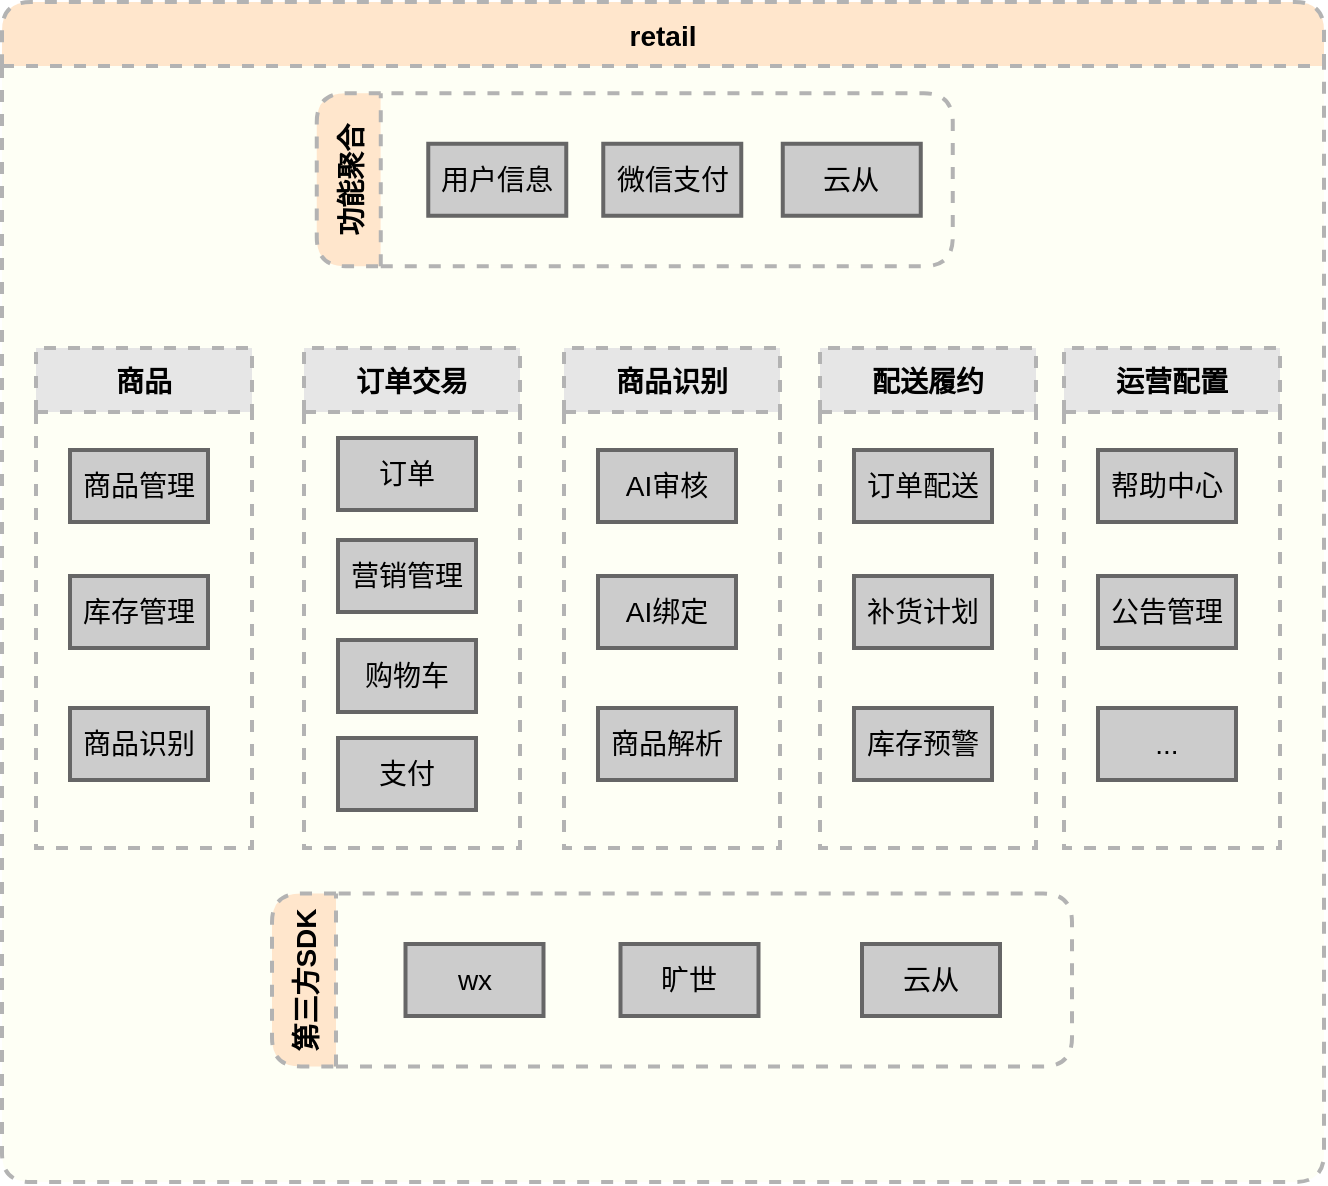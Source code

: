 <mxfile version="16.1.2" type="device"><diagram id="VrUv0Kd9cC8QeqFr8kC0" name="第 1 页"><mxGraphModel dx="1422" dy="865" grid="1" gridSize="10" guides="1" tooltips="1" connect="1" arrows="1" fold="1" page="1" pageScale="1" pageWidth="827" pageHeight="1169" math="0" shadow="0"><root><mxCell id="0"/><mxCell id="1" parent="0"/><mxCell id="9irc94KzS-rStCo5UHqg-1" value="retail" style="swimlane;shadow=0;glass=0;fontSize=14;strokeColor=#B3B3B3;strokeWidth=2;fillColor=#FFE6CC;gradientColor=none;startSize=32;swimlaneFillColor=#FEFFF5;rounded=1;dashed=1;" vertex="1" parent="1"><mxGeometry x="79" y="150" width="661" height="590" as="geometry"/></mxCell><mxCell id="9irc94KzS-rStCo5UHqg-17" value="商品" style="swimlane;shadow=0;glass=0;fontSize=14;strokeColor=#B3B3B3;strokeWidth=2;fillColor=#E6E6E6;gradientColor=none;startSize=32;rounded=0;dashed=1;" vertex="1" parent="9irc94KzS-rStCo5UHqg-1"><mxGeometry x="17" y="173" width="108" height="250" as="geometry"/></mxCell><mxCell id="9irc94KzS-rStCo5UHqg-18" value="商品管理" style="rounded=0;whiteSpace=wrap;html=1;fontSize=14;strokeColor=#666666;strokeWidth=2;fillColor=#CCCCCC;" vertex="1" parent="9irc94KzS-rStCo5UHqg-17"><mxGeometry x="17" y="51" width="69" height="36" as="geometry"/></mxCell><mxCell id="9irc94KzS-rStCo5UHqg-19" value="库存管理" style="rounded=0;whiteSpace=wrap;html=1;fontSize=14;strokeColor=#666666;strokeWidth=2;fillColor=#CCCCCC;" vertex="1" parent="9irc94KzS-rStCo5UHqg-17"><mxGeometry x="17" y="114" width="69" height="36" as="geometry"/></mxCell><mxCell id="9irc94KzS-rStCo5UHqg-20" value="商品识别" style="rounded=0;whiteSpace=wrap;html=1;fontSize=14;strokeColor=#666666;strokeWidth=2;fillColor=#CCCCCC;" vertex="1" parent="9irc94KzS-rStCo5UHqg-17"><mxGeometry x="17" y="180" width="69" height="36" as="geometry"/></mxCell><mxCell id="9irc94KzS-rStCo5UHqg-21" value="订单交易" style="swimlane;shadow=0;glass=0;fontSize=14;strokeColor=#B3B3B3;strokeWidth=2;fillColor=#E6E6E6;gradientColor=none;startSize=32;rounded=0;dashed=1;" vertex="1" parent="9irc94KzS-rStCo5UHqg-1"><mxGeometry x="151" y="173" width="108" height="250" as="geometry"/></mxCell><mxCell id="9irc94KzS-rStCo5UHqg-22" value="订单" style="rounded=0;whiteSpace=wrap;html=1;fontSize=14;strokeColor=#666666;strokeWidth=2;fillColor=#CCCCCC;" vertex="1" parent="9irc94KzS-rStCo5UHqg-21"><mxGeometry x="17" y="45" width="69" height="36" as="geometry"/></mxCell><mxCell id="9irc94KzS-rStCo5UHqg-23" value="营销管理" style="rounded=0;whiteSpace=wrap;html=1;fontSize=14;strokeColor=#666666;strokeWidth=2;fillColor=#CCCCCC;" vertex="1" parent="9irc94KzS-rStCo5UHqg-21"><mxGeometry x="17" y="96" width="69" height="36" as="geometry"/></mxCell><mxCell id="9irc94KzS-rStCo5UHqg-24" value="购物车" style="rounded=0;whiteSpace=wrap;html=1;fontSize=14;strokeColor=#666666;strokeWidth=2;fillColor=#CCCCCC;" vertex="1" parent="9irc94KzS-rStCo5UHqg-21"><mxGeometry x="17" y="146" width="69" height="36" as="geometry"/></mxCell><mxCell id="9irc94KzS-rStCo5UHqg-66" value="支付" style="rounded=0;whiteSpace=wrap;html=1;fontSize=14;strokeColor=#666666;strokeWidth=2;fillColor=#CCCCCC;" vertex="1" parent="9irc94KzS-rStCo5UHqg-21"><mxGeometry x="17" y="195" width="69" height="36" as="geometry"/></mxCell><mxCell id="9irc94KzS-rStCo5UHqg-25" value="商品识别" style="swimlane;shadow=0;glass=0;fontSize=14;strokeColor=#B3B3B3;strokeWidth=2;fillColor=#E6E6E6;gradientColor=none;startSize=32;rounded=0;dashed=1;" vertex="1" parent="9irc94KzS-rStCo5UHqg-1"><mxGeometry x="281" y="173" width="108" height="250" as="geometry"/></mxCell><mxCell id="9irc94KzS-rStCo5UHqg-26" value="AI审核" style="rounded=0;whiteSpace=wrap;html=1;fontSize=14;strokeColor=#666666;strokeWidth=2;fillColor=#CCCCCC;" vertex="1" parent="9irc94KzS-rStCo5UHqg-25"><mxGeometry x="17" y="51" width="69" height="36" as="geometry"/></mxCell><mxCell id="9irc94KzS-rStCo5UHqg-27" value="AI绑定" style="rounded=0;whiteSpace=wrap;html=1;fontSize=14;strokeColor=#666666;strokeWidth=2;fillColor=#CCCCCC;" vertex="1" parent="9irc94KzS-rStCo5UHqg-25"><mxGeometry x="17" y="114" width="69" height="36" as="geometry"/></mxCell><mxCell id="9irc94KzS-rStCo5UHqg-28" value="商品解析" style="rounded=0;whiteSpace=wrap;html=1;fontSize=14;strokeColor=#666666;strokeWidth=2;fillColor=#CCCCCC;" vertex="1" parent="9irc94KzS-rStCo5UHqg-25"><mxGeometry x="17" y="180" width="69" height="36" as="geometry"/></mxCell><mxCell id="9irc94KzS-rStCo5UHqg-29" value="第三方SDK" style="swimlane;shadow=0;glass=0;fontSize=14;strokeColor=#B3B3B3;strokeWidth=2;fillColor=#FFE6CC;gradientColor=none;startSize=32;swimlaneFillColor=#FEFFF5;rounded=1;dashed=1;rotation=-90;horizontal=1;verticalAlign=middle;labelPosition=center;verticalLabelPosition=middle;align=center;" vertex="1" parent="9irc94KzS-rStCo5UHqg-1"><mxGeometry x="291.75" y="289" width="86.5" height="400" as="geometry"/></mxCell><mxCell id="9irc94KzS-rStCo5UHqg-45" value="wx" style="rounded=0;whiteSpace=wrap;html=1;fontSize=14;strokeColor=#666666;strokeWidth=2;fillColor=#CCCCCC;" vertex="1" parent="9irc94KzS-rStCo5UHqg-29"><mxGeometry x="-90" y="182" width="69" height="36" as="geometry"/></mxCell><mxCell id="9irc94KzS-rStCo5UHqg-46" value="云从" style="rounded=0;whiteSpace=wrap;html=1;fontSize=14;strokeColor=#666666;strokeWidth=2;fillColor=#CCCCCC;" vertex="1" parent="9irc94KzS-rStCo5UHqg-29"><mxGeometry x="138.25" y="182" width="69" height="36" as="geometry"/></mxCell><mxCell id="9irc94KzS-rStCo5UHqg-50" value="旷世" style="rounded=0;whiteSpace=wrap;html=1;fontSize=14;strokeColor=#666666;strokeWidth=2;fillColor=#CCCCCC;" vertex="1" parent="9irc94KzS-rStCo5UHqg-29"><mxGeometry x="17.5" y="182" width="69" height="36" as="geometry"/></mxCell><mxCell id="9irc94KzS-rStCo5UHqg-51" value="配送履约" style="swimlane;shadow=0;glass=0;fontSize=14;strokeColor=#B3B3B3;strokeWidth=2;fillColor=#E6E6E6;gradientColor=none;startSize=32;rounded=0;dashed=1;" vertex="1" parent="9irc94KzS-rStCo5UHqg-1"><mxGeometry x="409" y="173" width="108" height="250" as="geometry"/></mxCell><mxCell id="9irc94KzS-rStCo5UHqg-52" value="订单配送" style="rounded=0;whiteSpace=wrap;html=1;fontSize=14;strokeColor=#666666;strokeWidth=2;fillColor=#CCCCCC;" vertex="1" parent="9irc94KzS-rStCo5UHqg-51"><mxGeometry x="17" y="51" width="69" height="36" as="geometry"/></mxCell><mxCell id="9irc94KzS-rStCo5UHqg-53" value="补货计划" style="rounded=0;whiteSpace=wrap;html=1;fontSize=14;strokeColor=#666666;strokeWidth=2;fillColor=#CCCCCC;" vertex="1" parent="9irc94KzS-rStCo5UHqg-51"><mxGeometry x="17" y="114" width="69" height="36" as="geometry"/></mxCell><mxCell id="9irc94KzS-rStCo5UHqg-54" value="库存预警" style="rounded=0;whiteSpace=wrap;html=1;fontSize=14;strokeColor=#666666;strokeWidth=2;fillColor=#CCCCCC;" vertex="1" parent="9irc94KzS-rStCo5UHqg-51"><mxGeometry x="17" y="180" width="69" height="36" as="geometry"/></mxCell><mxCell id="9irc94KzS-rStCo5UHqg-62" value="运营配置" style="swimlane;shadow=0;glass=0;fontSize=14;strokeColor=#B3B3B3;strokeWidth=2;fillColor=#E6E6E6;gradientColor=none;startSize=32;rounded=0;dashed=1;" vertex="1" parent="9irc94KzS-rStCo5UHqg-1"><mxGeometry x="531" y="173" width="108" height="250" as="geometry"/></mxCell><mxCell id="9irc94KzS-rStCo5UHqg-63" value="帮助中心" style="rounded=0;whiteSpace=wrap;html=1;fontSize=14;strokeColor=#666666;strokeWidth=2;fillColor=#CCCCCC;" vertex="1" parent="9irc94KzS-rStCo5UHqg-62"><mxGeometry x="17" y="51" width="69" height="36" as="geometry"/></mxCell><mxCell id="9irc94KzS-rStCo5UHqg-64" value="公告管理" style="rounded=0;whiteSpace=wrap;html=1;fontSize=14;strokeColor=#666666;strokeWidth=2;fillColor=#CCCCCC;" vertex="1" parent="9irc94KzS-rStCo5UHqg-62"><mxGeometry x="17" y="114" width="69" height="36" as="geometry"/></mxCell><mxCell id="9irc94KzS-rStCo5UHqg-65" value="..." style="rounded=0;whiteSpace=wrap;html=1;fontSize=14;strokeColor=#666666;strokeWidth=2;fillColor=#CCCCCC;" vertex="1" parent="9irc94KzS-rStCo5UHqg-62"><mxGeometry x="17" y="180" width="69" height="36" as="geometry"/></mxCell><mxCell id="9irc94KzS-rStCo5UHqg-55" value="功能聚合" style="swimlane;shadow=0;glass=0;fontSize=14;strokeColor=#B3B3B3;strokeWidth=2;fillColor=#FFE6CC;gradientColor=none;startSize=32;swimlaneFillColor=#FEFFF5;rounded=1;dashed=1;rotation=-90;horizontal=1;verticalAlign=middle;labelPosition=center;verticalLabelPosition=middle;align=center;" vertex="1" parent="9irc94KzS-rStCo5UHqg-1"><mxGeometry x="273.13" y="-70.12" width="86.5" height="318" as="geometry"/></mxCell><mxCell id="9irc94KzS-rStCo5UHqg-56" value="用户信息" style="rounded=0;whiteSpace=wrap;html=1;fontSize=14;strokeColor=#666666;strokeWidth=2;fillColor=#CCCCCC;" vertex="1" parent="9irc94KzS-rStCo5UHqg-55"><mxGeometry x="-60" y="141" width="69" height="36" as="geometry"/></mxCell><mxCell id="9irc94KzS-rStCo5UHqg-57" value="云从" style="rounded=0;whiteSpace=wrap;html=1;fontSize=14;strokeColor=#666666;strokeWidth=2;fillColor=#CCCCCC;" vertex="1" parent="9irc94KzS-rStCo5UHqg-55"><mxGeometry x="117.25" y="141" width="69" height="36" as="geometry"/></mxCell><mxCell id="9irc94KzS-rStCo5UHqg-58" value="微信支付" style="rounded=0;whiteSpace=wrap;html=1;fontSize=14;strokeColor=#666666;strokeWidth=2;fillColor=#CCCCCC;" vertex="1" parent="9irc94KzS-rStCo5UHqg-55"><mxGeometry x="27.5" y="141" width="69" height="36" as="geometry"/></mxCell></root></mxGraphModel></diagram></mxfile>